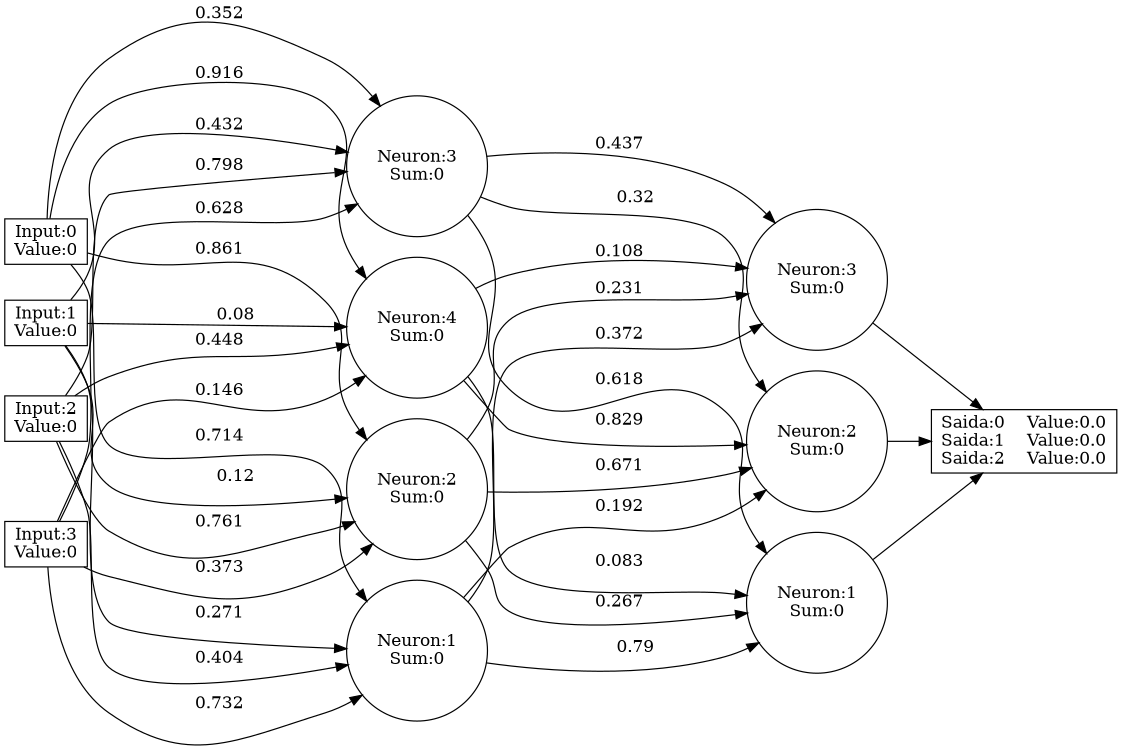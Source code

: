 digraph {
rankdir=LR
size="8,5"
	node [shape=box]
	input1 [label="Input:0
Value:0"]
	input2 [label="Input:1
Value:0"]
	input3 [label="Input:2
Value:0"]
	input4 [label="Input:3
Value:0"]
	node [shape=circle]
	hidden_layer1 [label="Neuron:1
Sum:0"]
	hidden_layer2 [label="Neuron:2
Sum:0"]
	hidden_layer3 [label="Neuron:3
Sum:0"]
	hidden_layer4 [label="Neuron:4
Sum:0"]
	out_layer1 [label="Neuron:1
Sum:0"]
	out_layer2 [label="Neuron:2
Sum:0"]
	out_layer3 [label="Neuron:3
Sum:0"]
		input1 -> hidden_layer1 [label="		0.714		"]
		input1 -> hidden_layer2 [label="		0.861		"]
		input1 -> hidden_layer3 [label="		0.352		"]
		input1 -> hidden_layer4 [label="		0.916		"]
		input2 -> hidden_layer1 [label="		0.271		"]
		input2 -> hidden_layer2 [label="		0.12		"]
		input2 -> hidden_layer3 [label="		0.432		"]
		input2 -> hidden_layer4 [label="		0.08		"]
		input3 -> hidden_layer1 [label="		0.404		"]
		input3 -> hidden_layer2 [label="		0.761		"]
		input3 -> hidden_layer3 [label="		0.798		"]
		input3 -> hidden_layer4 [label="		0.448		"]
		input4 -> hidden_layer1 [label="		0.732		"]
		input4 -> hidden_layer2 [label="		0.373		"]
		input4 -> hidden_layer3 [label="		0.628		"]
		input4 -> hidden_layer4 [label="		0.146		"]
		hidden_layer1 -> out_layer1 [label="		0.79		"]
		hidden_layer1 -> out_layer2 [label="		0.192		"]
		hidden_layer1 -> out_layer3 [label="		0.372		"]
		hidden_layer2 -> out_layer1 [label="		0.267		"]
		hidden_layer2 -> out_layer2 [label="		0.671		"]
		hidden_layer2 -> out_layer3 [label="		0.231		"]
		hidden_layer3 -> out_layer1 [label="		0.618		"]
		hidden_layer3 -> out_layer2 [label="		0.32		"]
		hidden_layer3 -> out_layer3 [label="		0.437		"]
		hidden_layer4 -> out_layer1 [label="		0.083		"]
		hidden_layer4 -> out_layer2 [label="		0.829		"]
		hidden_layer4 -> out_layer3 [label="		0.108		"]
	node [shape=box]
	out [label="Saida:0	Value:0.0
Saida:1	Value:0.0
Saida:2	Value:0.0
"]
		out_layer1 -> out [label=""]
		out_layer2 -> out [label=""]
		out_layer3 -> out [label=""]
}